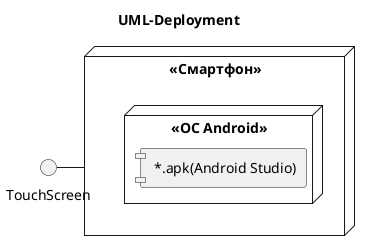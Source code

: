 @startuml

title UML-Deployment

skinparam componentStyle uml1

node "<<Смартфон>>" as phone {

	node "<<OC Android>>" {
		component [ *.apk(Android Studio)]
	}

}

interface TouchScreen

TouchScreen - phone

@enduml
